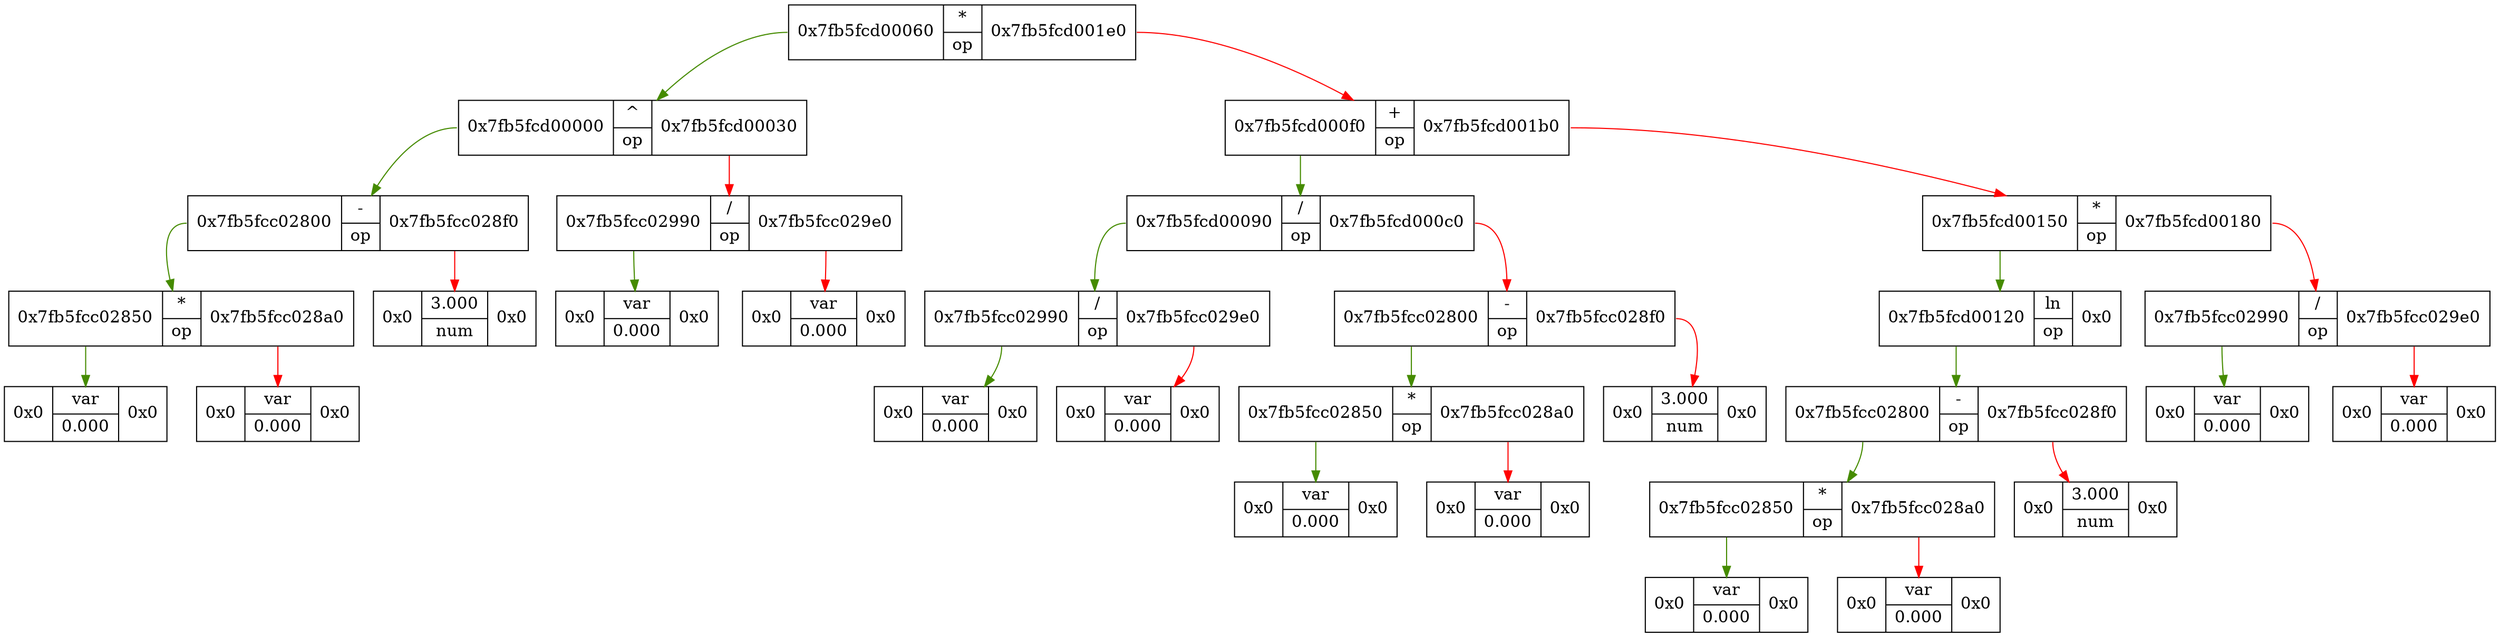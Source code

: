 digraph G{
	edge[color="chartreuse4",fontcolor="blue",fontsize=12];
	node[shape="rectangle",fontsize=15];
	1 [shape=record,label="  <f0> 0x7fb5fcd00060| {* | op} | <f1> 0x7fb5fcd001e0" ];
	2 [shape=record,label="  <f0> 0x7fb5fcd00000| {^ | op} | <f1> 0x7fb5fcd00030" ];
	4 [shape=record,label="  <f0> 0x7fb5fcc02800| {- | op} | <f1> 0x7fb5fcc028f0" ];
	8 [shape=record,label="  <f0> 0x7fb5fcc02850| {* | op} | <f1> 0x7fb5fcc028a0" ];
	16 [shape=record,label="  <f0> 0x0| {var | 0.000} | <f1> 0x0" ];
		8:<f0> -> 16
	17 [shape=record,label="  <f0> 0x0| {var | 0.000} | <f1> 0x0" ];
		8:<f1> -> 17[color="red"]
		4:<f0> -> 8
	9 [shape=record,label="  <f0> 0x0| {3.000 | num} | <f1> 0x0" ];
		4:<f1> -> 9[color="red"]
		2:<f0> -> 4
	5 [shape=record,label="  <f0> 0x7fb5fcc02990| {/ | op} | <f1> 0x7fb5fcc029e0" ];
	10 [shape=record,label="  <f0> 0x0| {var | 0.000} | <f1> 0x0" ];
		5:<f0> -> 10
	11 [shape=record,label="  <f0> 0x0| {var | 0.000} | <f1> 0x0" ];
		5:<f1> -> 11[color="red"]
		2:<f1> -> 5[color="red"]
		1:<f0> -> 2
	3 [shape=record,label="  <f0> 0x7fb5fcd000f0| {+ | op} | <f1> 0x7fb5fcd001b0" ];
	6 [shape=record,label="  <f0> 0x7fb5fcd00090| {/ | op} | <f1> 0x7fb5fcd000c0" ];
	12 [shape=record,label="  <f0> 0x7fb5fcc02990| {/ | op} | <f1> 0x7fb5fcc029e0" ];
	24 [shape=record,label="  <f0> 0x0| {var | 0.000} | <f1> 0x0" ];
		12:<f0> -> 24
	25 [shape=record,label="  <f0> 0x0| {var | 0.000} | <f1> 0x0" ];
		12:<f1> -> 25[color="red"]
		6:<f0> -> 12
	13 [shape=record,label="  <f0> 0x7fb5fcc02800| {- | op} | <f1> 0x7fb5fcc028f0" ];
	26 [shape=record,label="  <f0> 0x7fb5fcc02850| {* | op} | <f1> 0x7fb5fcc028a0" ];
	52 [shape=record,label="  <f0> 0x0| {var | 0.000} | <f1> 0x0" ];
		26:<f0> -> 52
	53 [shape=record,label="  <f0> 0x0| {var | 0.000} | <f1> 0x0" ];
		26:<f1> -> 53[color="red"]
		13:<f0> -> 26
	27 [shape=record,label="  <f0> 0x0| {3.000 | num} | <f1> 0x0" ];
		13:<f1> -> 27[color="red"]
		6:<f1> -> 13[color="red"]
		3:<f0> -> 6
	7 [shape=record,label="  <f0> 0x7fb5fcd00150| {* | op} | <f1> 0x7fb5fcd00180" ];
	14 [shape=record,label="  <f0> 0x7fb5fcd00120| {ln | op} | <f1> 0x0" ];
	28 [shape=record,label="  <f0> 0x7fb5fcc02800| {- | op} | <f1> 0x7fb5fcc028f0" ];
	56 [shape=record,label="  <f0> 0x7fb5fcc02850| {* | op} | <f1> 0x7fb5fcc028a0" ];
	112 [shape=record,label="  <f0> 0x0| {var | 0.000} | <f1> 0x0" ];
		56:<f0> -> 112
	113 [shape=record,label="  <f0> 0x0| {var | 0.000} | <f1> 0x0" ];
		56:<f1> -> 113[color="red"]
		28:<f0> -> 56
	57 [shape=record,label="  <f0> 0x0| {3.000 | num} | <f1> 0x0" ];
		28:<f1> -> 57[color="red"]
		14:<f0> -> 28
		7:<f0> -> 14
	15 [shape=record,label="  <f0> 0x7fb5fcc02990| {/ | op} | <f1> 0x7fb5fcc029e0" ];
	30 [shape=record,label="  <f0> 0x0| {var | 0.000} | <f1> 0x0" ];
		15:<f0> -> 30
	31 [shape=record,label="  <f0> 0x0| {var | 0.000} | <f1> 0x0" ];
		15:<f1> -> 31[color="red"]
		7:<f1> -> 15[color="red"]
		3:<f1> -> 7[color="red"]
		1:<f1> -> 3[color="red"]
}